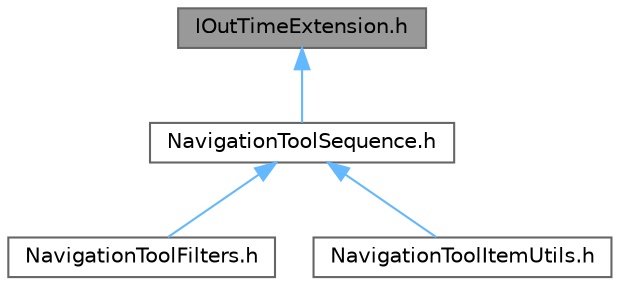 digraph "IOutTimeExtension.h"
{
 // INTERACTIVE_SVG=YES
 // LATEX_PDF_SIZE
  bgcolor="transparent";
  edge [fontname=Helvetica,fontsize=10,labelfontname=Helvetica,labelfontsize=10];
  node [fontname=Helvetica,fontsize=10,shape=box,height=0.2,width=0.4];
  Node1 [id="Node000001",label="IOutTimeExtension.h",height=0.2,width=0.4,color="gray40", fillcolor="grey60", style="filled", fontcolor="black",tooltip=" "];
  Node1 -> Node2 [id="edge1_Node000001_Node000002",dir="back",color="steelblue1",style="solid",tooltip=" "];
  Node2 [id="Node000002",label="NavigationToolSequence.h",height=0.2,width=0.4,color="grey40", fillcolor="white", style="filled",URL="$d3/d05/NavigationToolSequence_8h.html",tooltip=" "];
  Node2 -> Node3 [id="edge2_Node000002_Node000003",dir="back",color="steelblue1",style="solid",tooltip=" "];
  Node3 [id="Node000003",label="NavigationToolFilters.h",height=0.2,width=0.4,color="grey40", fillcolor="white", style="filled",URL="$db/dbd/NavigationToolFilters_8h.html",tooltip=" "];
  Node2 -> Node4 [id="edge3_Node000002_Node000004",dir="back",color="steelblue1",style="solid",tooltip=" "];
  Node4 [id="Node000004",label="NavigationToolItemUtils.h",height=0.2,width=0.4,color="grey40", fillcolor="white", style="filled",URL="$d4/d54/NavigationToolItemUtils_8h.html",tooltip=" "];
}
